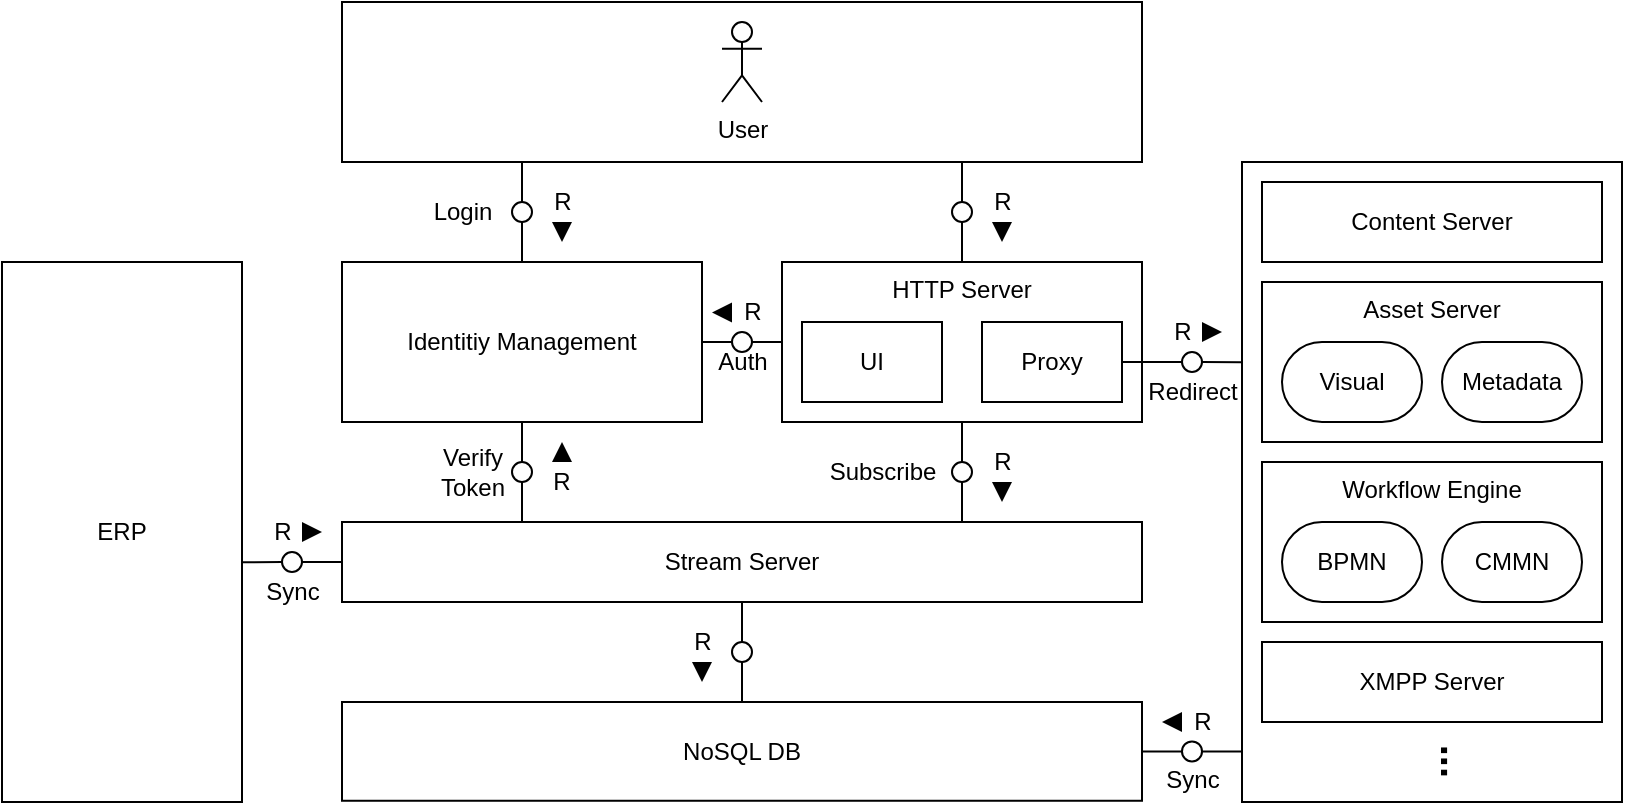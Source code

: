 <mxfile version="13.2.6" type="github">
  <diagram id="8TGCa_ktwGSLHj1pzFkR" name="Page-1">
    <mxGraphModel dx="447" dy="250" grid="1" gridSize="10" guides="1" tooltips="1" connect="1" arrows="1" fold="1" page="1" pageScale="1" pageWidth="850" pageHeight="1100" math="0" shadow="0">
      <root>
        <mxCell id="0" />
        <mxCell id="1" parent="0" />
        <mxCell id="qzlA5_UaND0cFiVb6v2D-30" value="XMPP Server" style="rounded=0;whiteSpace=wrap;html=1;" parent="1" vertex="1">
          <mxGeometry x="650" y="160" width="190" height="320" as="geometry" />
        </mxCell>
        <mxCell id="qzlA5_UaND0cFiVb6v2D-23" value="Asset Server" style="rounded=0;whiteSpace=wrap;html=1;verticalAlign=top;" parent="1" vertex="1">
          <mxGeometry x="660" y="220" width="170" height="80" as="geometry" />
        </mxCell>
        <mxCell id="qzlA5_UaND0cFiVb6v2D-3" value="" style="rounded=0;whiteSpace=wrap;html=1;points=[[0.225,1],[0.775,1]]" parent="1" vertex="1">
          <mxGeometry x="200" y="80" width="400" height="80" as="geometry" />
        </mxCell>
        <mxCell id="qzlA5_UaND0cFiVb6v2D-2" value="User" style="shape=umlActor;verticalLabelPosition=bottom;labelBackgroundColor=#ffffff;verticalAlign=top;html=1;outlineConnect=0;" parent="1" vertex="1">
          <mxGeometry x="390" y="90" width="20" height="40" as="geometry" />
        </mxCell>
        <mxCell id="qzlA5_UaND0cFiVb6v2D-10" value="Identitiy Management" style="rounded=0;whiteSpace=wrap;html=1;" parent="1" vertex="1">
          <mxGeometry x="200" y="210" width="180" height="80" as="geometry" />
        </mxCell>
        <mxCell id="qzlA5_UaND0cFiVb6v2D-12" value="HTTP Server" style="rounded=0;whiteSpace=wrap;html=1;verticalAlign=top;" parent="1" vertex="1">
          <mxGeometry x="420" y="210" width="180" height="80" as="geometry" />
        </mxCell>
        <mxCell id="qzlA5_UaND0cFiVb6v2D-14" value="UI" style="rounded=0;whiteSpace=wrap;html=1;" parent="1" vertex="1">
          <mxGeometry x="430" y="240" width="70" height="40" as="geometry" />
        </mxCell>
        <mxCell id="qzlA5_UaND0cFiVb6v2D-15" value="Proxy" style="rounded=0;whiteSpace=wrap;html=1;" parent="1" vertex="1">
          <mxGeometry x="520" y="240" width="70" height="40" as="geometry" />
        </mxCell>
        <mxCell id="qzlA5_UaND0cFiVb6v2D-18" value="Stream Server" style="rounded=0;whiteSpace=wrap;html=1;points=[[0.225,0],[0.775,0],[0.5,1]]" parent="1" vertex="1">
          <mxGeometry x="200" y="340" width="400" height="40" as="geometry" />
        </mxCell>
        <mxCell id="qzlA5_UaND0cFiVb6v2D-19" value="NoSQL DB" style="rounded=0;whiteSpace=wrap;html=1;" parent="1" vertex="1">
          <mxGeometry x="200" y="430" width="400" height="49.38" as="geometry" />
        </mxCell>
        <mxCell id="qzlA5_UaND0cFiVb6v2D-20" value="Metadata" style="rounded=1;whiteSpace=wrap;html=1;arcSize=50;" parent="1" vertex="1">
          <mxGeometry x="750" y="250" width="70" height="40" as="geometry" />
        </mxCell>
        <mxCell id="qzlA5_UaND0cFiVb6v2D-21" value="Visual" style="rounded=1;whiteSpace=wrap;html=1;arcSize=50;" parent="1" vertex="1">
          <mxGeometry x="670" y="250" width="70" height="40" as="geometry" />
        </mxCell>
        <mxCell id="qzlA5_UaND0cFiVb6v2D-26" value="Workflow Engine" style="rounded=0;whiteSpace=wrap;html=1;verticalAlign=top;" parent="1" vertex="1">
          <mxGeometry x="660" y="310" width="170" height="80" as="geometry" />
        </mxCell>
        <mxCell id="qzlA5_UaND0cFiVb6v2D-27" value="CMMN" style="rounded=1;whiteSpace=wrap;html=1;arcSize=50;" parent="1" vertex="1">
          <mxGeometry x="750" y="340" width="70" height="40" as="geometry" />
        </mxCell>
        <mxCell id="qzlA5_UaND0cFiVb6v2D-28" value="BPMN" style="rounded=1;whiteSpace=wrap;html=1;arcSize=50;" parent="1" vertex="1">
          <mxGeometry x="670" y="340" width="70" height="40" as="geometry" />
        </mxCell>
        <mxCell id="qzlA5_UaND0cFiVb6v2D-32" value="ERP" style="rounded=0;whiteSpace=wrap;html=1;" parent="1" vertex="1">
          <mxGeometry x="30" y="210" width="120" height="270" as="geometry" />
        </mxCell>
        <mxCell id="qzlA5_UaND0cFiVb6v2D-33" value="..." style="rounded=0;whiteSpace=wrap;html=1;fontStyle=1;fontSize=20;verticalAlign=middle;rotation=90;strokeColor=none;fillColor=none;" parent="1" vertex="1">
          <mxGeometry x="738" y="440" width="40" height="39.38" as="geometry" />
        </mxCell>
        <mxCell id="qzlA5_UaND0cFiVb6v2D-29" value="XMPP Server" style="rounded=0;whiteSpace=wrap;html=1;" parent="1" vertex="1">
          <mxGeometry x="660" y="400" width="170" height="40" as="geometry" />
        </mxCell>
        <mxCell id="qzlA5_UaND0cFiVb6v2D-34" value="" style="endArrow=none;html=1;fontSize=15;exitX=0.5;exitY=0;exitDx=0;exitDy=0;entryX=0.225;entryY=1;entryDx=0;entryDy=0;" parent="1" source="qzlA5_UaND0cFiVb6v2D-35" target="qzlA5_UaND0cFiVb6v2D-3" edge="1">
          <mxGeometry width="50" height="50" relative="1" as="geometry">
            <mxPoint x="180" y="220" as="sourcePoint" />
            <mxPoint x="240" y="185" as="targetPoint" />
          </mxGeometry>
        </mxCell>
        <mxCell id="qzlA5_UaND0cFiVb6v2D-35" value="" style="ellipse;whiteSpace=wrap;html=1;aspect=fixed;fillColor=none;fontSize=15;" parent="1" vertex="1">
          <mxGeometry x="285" y="180" width="10" height="10" as="geometry" />
        </mxCell>
        <mxCell id="qzlA5_UaND0cFiVb6v2D-39" value="" style="endArrow=none;html=1;fontSize=15;exitX=0.5;exitY=0;exitDx=0;exitDy=0;entryX=0.5;entryY=1;entryDx=0;entryDy=0;" parent="1" source="qzlA5_UaND0cFiVb6v2D-10" target="qzlA5_UaND0cFiVb6v2D-35" edge="1">
          <mxGeometry width="50" height="50" relative="1" as="geometry">
            <mxPoint x="290" y="190" as="sourcePoint" />
            <mxPoint x="290" y="170" as="targetPoint" />
          </mxGeometry>
        </mxCell>
        <mxCell id="qzlA5_UaND0cFiVb6v2D-46" value="" style="endArrow=none;html=1;fontSize=15;exitX=0.5;exitY=0;exitDx=0;exitDy=0;entryX=0.775;entryY=1;entryDx=0;entryDy=0;" parent="1" source="qzlA5_UaND0cFiVb6v2D-47" target="qzlA5_UaND0cFiVb6v2D-3" edge="1">
          <mxGeometry width="50" height="50" relative="1" as="geometry">
            <mxPoint x="295" y="230" as="sourcePoint" />
            <mxPoint x="395" y="170" as="targetPoint" />
          </mxGeometry>
        </mxCell>
        <mxCell id="qzlA5_UaND0cFiVb6v2D-47" value="" style="ellipse;whiteSpace=wrap;html=1;aspect=fixed;fillColor=none;fontSize=15;" parent="1" vertex="1">
          <mxGeometry x="505" y="180" width="10" height="10" as="geometry" />
        </mxCell>
        <mxCell id="qzlA5_UaND0cFiVb6v2D-48" value="" style="endArrow=none;html=1;fontSize=15;exitX=0.5;exitY=0;exitDx=0;exitDy=0;entryX=0.5;entryY=1;entryDx=0;entryDy=0;" parent="1" source="qzlA5_UaND0cFiVb6v2D-12" target="qzlA5_UaND0cFiVb6v2D-47" edge="1">
          <mxGeometry width="50" height="50" relative="1" as="geometry">
            <mxPoint x="395" y="220" as="sourcePoint" />
            <mxPoint x="405" y="180" as="targetPoint" />
          </mxGeometry>
        </mxCell>
        <mxCell id="qzlA5_UaND0cFiVb6v2D-49" value="" style="endArrow=none;html=1;fontSize=15;exitX=0.5;exitY=0;exitDx=0;exitDy=0;entryX=0.5;entryY=1;entryDx=0;entryDy=0;" parent="1" source="qzlA5_UaND0cFiVb6v2D-50" target="qzlA5_UaND0cFiVb6v2D-10" edge="1">
          <mxGeometry width="50" height="50" relative="1" as="geometry">
            <mxPoint x="190" y="314" as="sourcePoint" />
            <mxPoint x="300" y="254" as="targetPoint" />
          </mxGeometry>
        </mxCell>
        <mxCell id="qzlA5_UaND0cFiVb6v2D-50" value="" style="ellipse;whiteSpace=wrap;html=1;aspect=fixed;fillColor=none;fontSize=15;" parent="1" vertex="1">
          <mxGeometry x="285" y="310" width="10" height="10" as="geometry" />
        </mxCell>
        <mxCell id="qzlA5_UaND0cFiVb6v2D-51" value="" style="endArrow=none;html=1;fontSize=15;exitX=0.225;exitY=0;exitDx=0;exitDy=0;entryX=0.5;entryY=1;entryDx=0;entryDy=0;" parent="1" source="qzlA5_UaND0cFiVb6v2D-18" target="qzlA5_UaND0cFiVb6v2D-50" edge="1">
          <mxGeometry width="50" height="50" relative="1" as="geometry">
            <mxPoint x="300" y="304" as="sourcePoint" />
            <mxPoint x="300" y="264" as="targetPoint" />
          </mxGeometry>
        </mxCell>
        <mxCell id="qzlA5_UaND0cFiVb6v2D-53" value="" style="ellipse;whiteSpace=wrap;html=1;aspect=fixed;fillColor=none;fontSize=15;" parent="1" vertex="1">
          <mxGeometry x="505" y="310" width="10" height="10" as="geometry" />
        </mxCell>
        <mxCell id="qzlA5_UaND0cFiVb6v2D-54" value="" style="endArrow=none;html=1;fontSize=15;exitX=0.5;exitY=0;exitDx=0;exitDy=0;entryX=0.5;entryY=1;entryDx=0;entryDy=0;" parent="1" source="qzlA5_UaND0cFiVb6v2D-53" target="qzlA5_UaND0cFiVb6v2D-12" edge="1">
          <mxGeometry width="50" height="50" relative="1" as="geometry">
            <mxPoint x="300" y="350" as="sourcePoint" />
            <mxPoint x="300" y="330" as="targetPoint" />
          </mxGeometry>
        </mxCell>
        <mxCell id="qzlA5_UaND0cFiVb6v2D-55" value="" style="endArrow=none;html=1;fontSize=15;exitX=0.775;exitY=0;exitDx=0;exitDy=0;entryX=0.5;entryY=1;entryDx=0;entryDy=0;" parent="1" source="qzlA5_UaND0cFiVb6v2D-18" target="qzlA5_UaND0cFiVb6v2D-53" edge="1">
          <mxGeometry width="50" height="50" relative="1" as="geometry">
            <mxPoint x="520" y="320" as="sourcePoint" />
            <mxPoint x="520" y="300.0" as="targetPoint" />
          </mxGeometry>
        </mxCell>
        <mxCell id="qzlA5_UaND0cFiVb6v2D-56" value="" style="ellipse;whiteSpace=wrap;html=1;aspect=fixed;fillColor=none;fontSize=15;" parent="1" vertex="1">
          <mxGeometry x="395" y="400" width="10" height="10" as="geometry" />
        </mxCell>
        <mxCell id="qzlA5_UaND0cFiVb6v2D-57" value="" style="endArrow=none;html=1;fontSize=15;exitX=0.5;exitY=0;exitDx=0;exitDy=0;entryX=0.5;entryY=1;entryDx=0;entryDy=0;" parent="1" source="qzlA5_UaND0cFiVb6v2D-56" target="qzlA5_UaND0cFiVb6v2D-18" edge="1">
          <mxGeometry width="50" height="50" relative="1" as="geometry">
            <mxPoint x="190" y="440" as="sourcePoint" />
            <mxPoint x="370" y="400" as="targetPoint" />
          </mxGeometry>
        </mxCell>
        <mxCell id="qzlA5_UaND0cFiVb6v2D-58" value="" style="endArrow=none;html=1;fontSize=15;entryX=0.5;entryY=1;entryDx=0;entryDy=0;exitX=0.5;exitY=0;exitDx=0;exitDy=0;" parent="1" source="qzlA5_UaND0cFiVb6v2D-19" target="qzlA5_UaND0cFiVb6v2D-56" edge="1">
          <mxGeometry width="50" height="50" relative="1" as="geometry">
            <mxPoint x="370" y="420" as="sourcePoint" />
            <mxPoint x="410" y="390.0" as="targetPoint" />
          </mxGeometry>
        </mxCell>
        <mxCell id="qzlA5_UaND0cFiVb6v2D-60" value="" style="ellipse;whiteSpace=wrap;html=1;aspect=fixed;fillColor=none;fontSize=15;" parent="1" vertex="1">
          <mxGeometry x="620" y="255" width="10" height="10" as="geometry" />
        </mxCell>
        <mxCell id="qzlA5_UaND0cFiVb6v2D-61" value="" style="ellipse;whiteSpace=wrap;html=1;aspect=fixed;fillColor=none;fontSize=15;" parent="1" vertex="1">
          <mxGeometry x="620" y="449.69" width="10" height="10" as="geometry" />
        </mxCell>
        <mxCell id="qzlA5_UaND0cFiVb6v2D-62" value="" style="endArrow=none;html=1;fontSize=15;exitX=1;exitY=0.5;exitDx=0;exitDy=0;entryX=0;entryY=0.5;entryDx=0;entryDy=0;" parent="1" source="qzlA5_UaND0cFiVb6v2D-15" target="qzlA5_UaND0cFiVb6v2D-60" edge="1">
          <mxGeometry width="50" height="50" relative="1" as="geometry">
            <mxPoint x="580" y="360" as="sourcePoint" />
            <mxPoint x="630" y="310" as="targetPoint" />
          </mxGeometry>
        </mxCell>
        <mxCell id="qzlA5_UaND0cFiVb6v2D-63" value="" style="endArrow=none;html=1;fontSize=15;entryX=0;entryY=0.5;entryDx=0;entryDy=0;exitX=1;exitY=0.5;exitDx=0;exitDy=0;" parent="1" source="qzlA5_UaND0cFiVb6v2D-19" target="qzlA5_UaND0cFiVb6v2D-61" edge="1">
          <mxGeometry width="50" height="50" relative="1" as="geometry">
            <mxPoint x="610" y="470" as="sourcePoint" />
            <mxPoint x="630" y="364.69" as="targetPoint" />
          </mxGeometry>
        </mxCell>
        <mxCell id="qzlA5_UaND0cFiVb6v2D-64" value="" style="endArrow=none;html=1;fontSize=15;exitX=1;exitY=0.5;exitDx=0;exitDy=0;entryX=0;entryY=0.556;entryDx=0;entryDy=0;entryPerimeter=0;" parent="1" source="qzlA5_UaND0cFiVb6v2D-61" edge="1">
          <mxGeometry width="50" height="50" relative="1" as="geometry">
            <mxPoint x="590" y="364.69" as="sourcePoint" />
            <mxPoint x="650" y="454.81" as="targetPoint" />
          </mxGeometry>
        </mxCell>
        <mxCell id="qzlA5_UaND0cFiVb6v2D-65" value="" style="endArrow=none;html=1;fontSize=15;entryX=1;entryY=0.5;entryDx=0;entryDy=0;exitX=0;exitY=0.313;exitDx=0;exitDy=0;exitPerimeter=0;" parent="1" source="qzlA5_UaND0cFiVb6v2D-30" target="qzlA5_UaND0cFiVb6v2D-60" edge="1">
          <mxGeometry width="50" height="50" relative="1" as="geometry">
            <mxPoint x="580" y="360" as="sourcePoint" />
            <mxPoint x="630" y="310" as="targetPoint" />
          </mxGeometry>
        </mxCell>
        <mxCell id="qzlA5_UaND0cFiVb6v2D-69" value="" style="ellipse;whiteSpace=wrap;html=1;aspect=fixed;fillColor=none;fontSize=15;" parent="1" vertex="1">
          <mxGeometry x="170" y="355" width="10" height="10" as="geometry" />
        </mxCell>
        <mxCell id="qzlA5_UaND0cFiVb6v2D-70" value="" style="endArrow=none;html=1;fontSize=15;entryX=0;entryY=0.5;entryDx=0;entryDy=0;exitX=1;exitY=0.556;exitDx=0;exitDy=0;exitPerimeter=0;" parent="1" source="qzlA5_UaND0cFiVb6v2D-32" target="qzlA5_UaND0cFiVb6v2D-69" edge="1">
          <mxGeometry width="50" height="50" relative="1" as="geometry">
            <mxPoint x="180" y="430" as="sourcePoint" />
            <mxPoint x="230" y="380" as="targetPoint" />
          </mxGeometry>
        </mxCell>
        <mxCell id="qzlA5_UaND0cFiVb6v2D-71" value="" style="endArrow=none;html=1;fontSize=15;entryX=1;entryY=0.5;entryDx=0;entryDy=0;" parent="1" source="qzlA5_UaND0cFiVb6v2D-18" target="qzlA5_UaND0cFiVb6v2D-69" edge="1">
          <mxGeometry width="50" height="50" relative="1" as="geometry">
            <mxPoint x="180" y="440" as="sourcePoint" />
            <mxPoint x="230" y="390" as="targetPoint" />
          </mxGeometry>
        </mxCell>
        <mxCell id="DiiYMwunppkMj44Wbucp-2" value="Content Server" style="rounded=0;whiteSpace=wrap;html=1;" vertex="1" parent="1">
          <mxGeometry x="660" y="170" width="170" height="40" as="geometry" />
        </mxCell>
        <mxCell id="DiiYMwunppkMj44Wbucp-20" value="" style="group" vertex="1" connectable="0" parent="1">
          <mxGeometry x="520" y="170" width="20" height="30" as="geometry" />
        </mxCell>
        <mxCell id="DiiYMwunppkMj44Wbucp-17" value="R" style="text;html=1;align=center;verticalAlign=middle;resizable=0;points=[];autosize=1;" vertex="1" parent="DiiYMwunppkMj44Wbucp-20">
          <mxGeometry width="20" height="20" as="geometry" />
        </mxCell>
        <mxCell id="DiiYMwunppkMj44Wbucp-18" value="" style="triangle;whiteSpace=wrap;html=1;fillColor=#000000;strokeColor=none;rotation=90;" vertex="1" parent="DiiYMwunppkMj44Wbucp-20">
          <mxGeometry x="5" y="20" width="10" height="10" as="geometry" />
        </mxCell>
        <mxCell id="DiiYMwunppkMj44Wbucp-21" value="" style="group" vertex="1" connectable="0" parent="1">
          <mxGeometry x="610" y="235" width="20" height="20" as="geometry" />
        </mxCell>
        <mxCell id="DiiYMwunppkMj44Wbucp-22" value="R" style="text;html=1;align=center;verticalAlign=middle;resizable=0;points=[];autosize=1;" vertex="1" parent="DiiYMwunppkMj44Wbucp-21">
          <mxGeometry width="20" height="20" as="geometry" />
        </mxCell>
        <mxCell id="DiiYMwunppkMj44Wbucp-23" value="" style="triangle;whiteSpace=wrap;html=1;fillColor=#000000;strokeColor=none;rotation=0;" vertex="1" parent="1">
          <mxGeometry x="630" y="240" width="10" height="10" as="geometry" />
        </mxCell>
        <mxCell id="DiiYMwunppkMj44Wbucp-24" value="" style="group" vertex="1" connectable="0" parent="1">
          <mxGeometry x="620" y="430" width="20" height="20" as="geometry" />
        </mxCell>
        <mxCell id="DiiYMwunppkMj44Wbucp-25" value="R" style="text;html=1;align=center;verticalAlign=middle;resizable=0;points=[];autosize=1;" vertex="1" parent="DiiYMwunppkMj44Wbucp-24">
          <mxGeometry width="20" height="20" as="geometry" />
        </mxCell>
        <mxCell id="DiiYMwunppkMj44Wbucp-26" value="" style="triangle;whiteSpace=wrap;html=1;fillColor=#000000;strokeColor=none;rotation=-180;" vertex="1" parent="DiiYMwunppkMj44Wbucp-24">
          <mxGeometry x="-10" y="5" width="10" height="10" as="geometry" />
        </mxCell>
        <mxCell id="DiiYMwunppkMj44Wbucp-27" value="" style="group" vertex="1" connectable="0" parent="1">
          <mxGeometry x="300" y="170" width="20" height="30" as="geometry" />
        </mxCell>
        <mxCell id="DiiYMwunppkMj44Wbucp-28" value="R" style="text;html=1;align=center;verticalAlign=middle;resizable=0;points=[];autosize=1;" vertex="1" parent="DiiYMwunppkMj44Wbucp-27">
          <mxGeometry width="20" height="20" as="geometry" />
        </mxCell>
        <mxCell id="DiiYMwunppkMj44Wbucp-29" value="" style="triangle;whiteSpace=wrap;html=1;fillColor=#000000;strokeColor=none;rotation=90;" vertex="1" parent="DiiYMwunppkMj44Wbucp-27">
          <mxGeometry x="5" y="20" width="10" height="10" as="geometry" />
        </mxCell>
        <mxCell id="DiiYMwunppkMj44Wbucp-31" value="R" style="text;html=1;strokeColor=none;fillColor=none;align=center;verticalAlign=middle;whiteSpace=wrap;rounded=0;" vertex="1" parent="1">
          <mxGeometry x="300" y="310" width="20" height="20" as="geometry" />
        </mxCell>
        <mxCell id="DiiYMwunppkMj44Wbucp-32" value="" style="triangle;whiteSpace=wrap;html=1;fillColor=#000000;strokeColor=none;rotation=-90;" vertex="1" parent="1">
          <mxGeometry x="305" y="300" width="10" height="10" as="geometry" />
        </mxCell>
        <mxCell id="DiiYMwunppkMj44Wbucp-33" value="" style="group" vertex="1" connectable="0" parent="1">
          <mxGeometry x="520" y="300" width="20" height="30" as="geometry" />
        </mxCell>
        <mxCell id="DiiYMwunppkMj44Wbucp-34" value="R" style="text;html=1;align=center;verticalAlign=middle;resizable=0;points=[];autosize=1;" vertex="1" parent="DiiYMwunppkMj44Wbucp-33">
          <mxGeometry width="20" height="20" as="geometry" />
        </mxCell>
        <mxCell id="DiiYMwunppkMj44Wbucp-35" value="" style="triangle;whiteSpace=wrap;html=1;fillColor=#000000;strokeColor=none;rotation=90;" vertex="1" parent="DiiYMwunppkMj44Wbucp-33">
          <mxGeometry x="5" y="20" width="10" height="10" as="geometry" />
        </mxCell>
        <mxCell id="DiiYMwunppkMj44Wbucp-36" value="" style="group" vertex="1" connectable="0" parent="1">
          <mxGeometry x="160" y="335" width="20" height="20" as="geometry" />
        </mxCell>
        <mxCell id="DiiYMwunppkMj44Wbucp-37" value="R" style="text;html=1;align=center;verticalAlign=middle;resizable=0;points=[];autosize=1;" vertex="1" parent="DiiYMwunppkMj44Wbucp-36">
          <mxGeometry width="20" height="20" as="geometry" />
        </mxCell>
        <mxCell id="DiiYMwunppkMj44Wbucp-38" value="" style="triangle;whiteSpace=wrap;html=1;fillColor=#000000;strokeColor=none;rotation=0;" vertex="1" parent="1">
          <mxGeometry x="180" y="340" width="10" height="10" as="geometry" />
        </mxCell>
        <mxCell id="DiiYMwunppkMj44Wbucp-39" value="Login" style="text;html=1;align=center;verticalAlign=middle;resizable=0;points=[];autosize=1;" vertex="1" parent="1">
          <mxGeometry x="240" y="175" width="40" height="20" as="geometry" />
        </mxCell>
        <mxCell id="DiiYMwunppkMj44Wbucp-42" value="Sync" style="text;html=1;align=center;verticalAlign=middle;resizable=0;points=[];autosize=1;" vertex="1" parent="1">
          <mxGeometry x="155" y="365" width="40" height="20" as="geometry" />
        </mxCell>
        <mxCell id="DiiYMwunppkMj44Wbucp-43" value="Verify&lt;br&gt;Token" style="text;html=1;align=center;verticalAlign=middle;resizable=0;points=[];autosize=1;" vertex="1" parent="1">
          <mxGeometry x="240" y="300" width="50" height="30" as="geometry" />
        </mxCell>
        <mxCell id="DiiYMwunppkMj44Wbucp-44" value="" style="ellipse;whiteSpace=wrap;html=1;aspect=fixed;fillColor=none;fontSize=15;" vertex="1" parent="1">
          <mxGeometry x="395" y="245" width="10" height="10" as="geometry" />
        </mxCell>
        <mxCell id="DiiYMwunppkMj44Wbucp-45" value="" style="endArrow=none;html=1;fontSize=15;entryX=0;entryY=0.5;entryDx=0;entryDy=0;exitX=1;exitY=0.5;exitDx=0;exitDy=0;" edge="1" parent="1" target="DiiYMwunppkMj44Wbucp-44" source="qzlA5_UaND0cFiVb6v2D-10">
          <mxGeometry width="50" height="50" relative="1" as="geometry">
            <mxPoint x="375" y="250.0" as="sourcePoint" />
            <mxPoint x="405" y="160" as="targetPoint" />
          </mxGeometry>
        </mxCell>
        <mxCell id="DiiYMwunppkMj44Wbucp-46" value="" style="endArrow=none;html=1;fontSize=15;exitX=1;exitY=0.5;exitDx=0;exitDy=0;entryX=0;entryY=0.5;entryDx=0;entryDy=0;" edge="1" parent="1" source="DiiYMwunppkMj44Wbucp-44" target="qzlA5_UaND0cFiVb6v2D-12">
          <mxGeometry width="50" height="50" relative="1" as="geometry">
            <mxPoint x="365" y="160" as="sourcePoint" />
            <mxPoint x="425" y="250.12" as="targetPoint" />
          </mxGeometry>
        </mxCell>
        <mxCell id="DiiYMwunppkMj44Wbucp-47" value="" style="group" vertex="1" connectable="0" parent="1">
          <mxGeometry x="395" y="225.31" width="20" height="20" as="geometry" />
        </mxCell>
        <mxCell id="DiiYMwunppkMj44Wbucp-48" value="R" style="text;html=1;align=center;verticalAlign=middle;resizable=0;points=[];autosize=1;" vertex="1" parent="DiiYMwunppkMj44Wbucp-47">
          <mxGeometry width="20" height="20" as="geometry" />
        </mxCell>
        <mxCell id="DiiYMwunppkMj44Wbucp-49" value="" style="triangle;whiteSpace=wrap;html=1;fillColor=#000000;strokeColor=none;rotation=-180;" vertex="1" parent="DiiYMwunppkMj44Wbucp-47">
          <mxGeometry x="-10" y="5" width="10" height="10" as="geometry" />
        </mxCell>
        <mxCell id="DiiYMwunppkMj44Wbucp-50" value="Auth" style="text;html=1;align=center;verticalAlign=middle;resizable=0;points=[];autosize=1;" vertex="1" parent="1">
          <mxGeometry x="380" y="250" width="40" height="20" as="geometry" />
        </mxCell>
        <mxCell id="DiiYMwunppkMj44Wbucp-51" value="Subscribe" style="text;html=1;align=center;verticalAlign=middle;resizable=0;points=[];autosize=1;" vertex="1" parent="1">
          <mxGeometry x="435" y="305" width="70" height="20" as="geometry" />
        </mxCell>
        <mxCell id="DiiYMwunppkMj44Wbucp-52" value="Redirect" style="text;html=1;align=center;verticalAlign=middle;resizable=0;points=[];autosize=1;" vertex="1" parent="1">
          <mxGeometry x="595" y="265" width="60" height="20" as="geometry" />
        </mxCell>
        <mxCell id="DiiYMwunppkMj44Wbucp-53" value="Sync" style="text;html=1;align=center;verticalAlign=middle;resizable=0;points=[];autosize=1;" vertex="1" parent="1">
          <mxGeometry x="605" y="459.38" width="40" height="20" as="geometry" />
        </mxCell>
        <mxCell id="DiiYMwunppkMj44Wbucp-54" value="" style="group" vertex="1" connectable="0" parent="1">
          <mxGeometry x="370" y="390" width="20" height="30" as="geometry" />
        </mxCell>
        <mxCell id="DiiYMwunppkMj44Wbucp-55" value="R" style="text;html=1;align=center;verticalAlign=middle;resizable=0;points=[];autosize=1;" vertex="1" parent="DiiYMwunppkMj44Wbucp-54">
          <mxGeometry width="20" height="20" as="geometry" />
        </mxCell>
        <mxCell id="DiiYMwunppkMj44Wbucp-56" value="" style="triangle;whiteSpace=wrap;html=1;fillColor=#000000;strokeColor=none;rotation=90;" vertex="1" parent="DiiYMwunppkMj44Wbucp-54">
          <mxGeometry x="5" y="20" width="10" height="10" as="geometry" />
        </mxCell>
      </root>
    </mxGraphModel>
  </diagram>
</mxfile>
